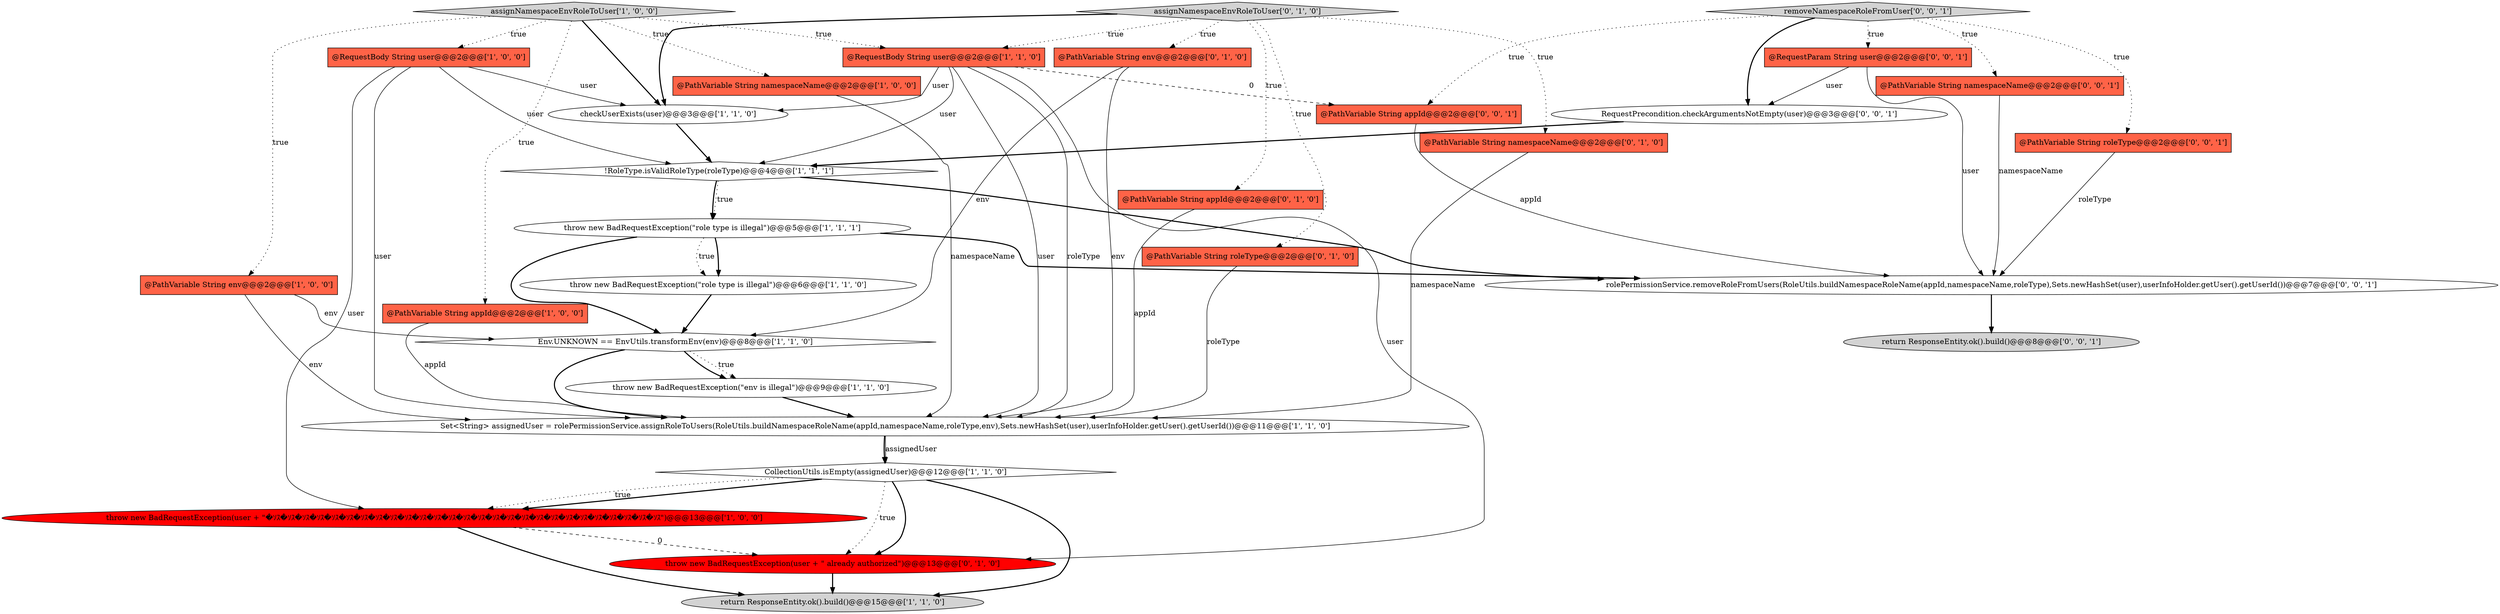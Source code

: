 digraph {
20 [style = filled, label = "@PathVariable String env@@@2@@@['0', '1', '0']", fillcolor = tomato, shape = box image = "AAA0AAABBB2BBB"];
6 [style = filled, label = "throw new BadRequestException(user + \"�ｿｽ�ｿｽ�ｿｽ�ｿｽ�ｿｽ�ｿｽ�ｿｽ�ｿｽ�ｿｽ�ｿｽ�ｿｽ�ｿｽ�ｿｽ�ｿｽ�ｿｽ�ｿｽ�ｿｽ�ｿｽ�ｿｽ�ｿｽ�ｿｽ�ｿｽ�ｿｽ�ｿｽ�ｿｽ�ｿｽ�ｿｽ\")@@@13@@@['1', '0', '0']", fillcolor = red, shape = ellipse image = "AAA1AAABBB1BBB"];
1 [style = filled, label = "Set<String> assignedUser = rolePermissionService.assignRoleToUsers(RoleUtils.buildNamespaceRoleName(appId,namespaceName,roleType,env),Sets.newHashSet(user),userInfoHolder.getUser().getUserId())@@@11@@@['1', '1', '0']", fillcolor = white, shape = ellipse image = "AAA0AAABBB1BBB"];
22 [style = filled, label = "RequestPrecondition.checkArgumentsNotEmpty(user)@@@3@@@['0', '0', '1']", fillcolor = white, shape = ellipse image = "AAA0AAABBB3BBB"];
27 [style = filled, label = "@RequestParam String user@@@2@@@['0', '0', '1']", fillcolor = tomato, shape = box image = "AAA0AAABBB3BBB"];
7 [style = filled, label = "@PathVariable String namespaceName@@@2@@@['1', '0', '0']", fillcolor = tomato, shape = box image = "AAA0AAABBB1BBB"];
4 [style = filled, label = "Env.UNKNOWN == EnvUtils.transformEnv(env)@@@8@@@['1', '1', '0']", fillcolor = white, shape = diamond image = "AAA0AAABBB1BBB"];
15 [style = filled, label = "CollectionUtils.isEmpty(assignedUser)@@@12@@@['1', '1', '0']", fillcolor = white, shape = diamond image = "AAA0AAABBB1BBB"];
5 [style = filled, label = "throw new BadRequestException(\"env is illegal\")@@@9@@@['1', '1', '0']", fillcolor = white, shape = ellipse image = "AAA0AAABBB1BBB"];
14 [style = filled, label = "@RequestBody String user@@@2@@@['1', '1', '0']", fillcolor = tomato, shape = box image = "AAA0AAABBB1BBB"];
2 [style = filled, label = "return ResponseEntity.ok().build()@@@15@@@['1', '1', '0']", fillcolor = lightgray, shape = ellipse image = "AAA0AAABBB1BBB"];
16 [style = filled, label = "@PathVariable String namespaceName@@@2@@@['0', '1', '0']", fillcolor = tomato, shape = box image = "AAA0AAABBB2BBB"];
10 [style = filled, label = "@RequestBody String user@@@2@@@['1', '0', '0']", fillcolor = tomato, shape = box image = "AAA0AAABBB1BBB"];
28 [style = filled, label = "rolePermissionService.removeRoleFromUsers(RoleUtils.buildNamespaceRoleName(appId,namespaceName,roleType),Sets.newHashSet(user),userInfoHolder.getUser().getUserId())@@@7@@@['0', '0', '1']", fillcolor = white, shape = ellipse image = "AAA0AAABBB3BBB"];
17 [style = filled, label = "@PathVariable String appId@@@2@@@['0', '1', '0']", fillcolor = tomato, shape = box image = "AAA0AAABBB2BBB"];
12 [style = filled, label = "throw new BadRequestException(\"role type is illegal\")@@@6@@@['1', '1', '0']", fillcolor = white, shape = ellipse image = "AAA0AAABBB1BBB"];
21 [style = filled, label = "assignNamespaceEnvRoleToUser['0', '1', '0']", fillcolor = lightgray, shape = diamond image = "AAA0AAABBB2BBB"];
24 [style = filled, label = "removeNamespaceRoleFromUser['0', '0', '1']", fillcolor = lightgray, shape = diamond image = "AAA0AAABBB3BBB"];
23 [style = filled, label = "@PathVariable String namespaceName@@@2@@@['0', '0', '1']", fillcolor = tomato, shape = box image = "AAA0AAABBB3BBB"];
25 [style = filled, label = "@PathVariable String roleType@@@2@@@['0', '0', '1']", fillcolor = tomato, shape = box image = "AAA0AAABBB3BBB"];
18 [style = filled, label = "@PathVariable String roleType@@@2@@@['0', '1', '0']", fillcolor = tomato, shape = box image = "AAA0AAABBB2BBB"];
29 [style = filled, label = "@PathVariable String appId@@@2@@@['0', '0', '1']", fillcolor = tomato, shape = box image = "AAA0AAABBB3BBB"];
26 [style = filled, label = "return ResponseEntity.ok().build()@@@8@@@['0', '0', '1']", fillcolor = lightgray, shape = ellipse image = "AAA0AAABBB3BBB"];
0 [style = filled, label = "!RoleType.isValidRoleType(roleType)@@@4@@@['1', '1', '1']", fillcolor = white, shape = diamond image = "AAA0AAABBB1BBB"];
8 [style = filled, label = "@PathVariable String env@@@2@@@['1', '0', '0']", fillcolor = tomato, shape = box image = "AAA0AAABBB1BBB"];
11 [style = filled, label = "assignNamespaceEnvRoleToUser['1', '0', '0']", fillcolor = lightgray, shape = diamond image = "AAA0AAABBB1BBB"];
13 [style = filled, label = "@PathVariable String appId@@@2@@@['1', '0', '0']", fillcolor = tomato, shape = box image = "AAA0AAABBB1BBB"];
19 [style = filled, label = "throw new BadRequestException(user + \" already authorized\")@@@13@@@['0', '1', '0']", fillcolor = red, shape = ellipse image = "AAA1AAABBB2BBB"];
3 [style = filled, label = "throw new BadRequestException(\"role type is illegal\")@@@5@@@['1', '1', '1']", fillcolor = white, shape = ellipse image = "AAA0AAABBB1BBB"];
9 [style = filled, label = "checkUserExists(user)@@@3@@@['1', '1', '0']", fillcolor = white, shape = ellipse image = "AAA0AAABBB1BBB"];
0->3 [style = bold, label=""];
11->7 [style = dotted, label="true"];
4->5 [style = dotted, label="true"];
20->1 [style = solid, label="env"];
18->1 [style = solid, label="roleType"];
14->1 [style = solid, label="user"];
15->2 [style = bold, label=""];
21->20 [style = dotted, label="true"];
9->0 [style = bold, label=""];
24->25 [style = dotted, label="true"];
27->22 [style = solid, label="user"];
1->15 [style = solid, label="assignedUser"];
21->18 [style = dotted, label="true"];
11->10 [style = dotted, label="true"];
16->1 [style = solid, label="namespaceName"];
7->1 [style = solid, label="namespaceName"];
1->15 [style = bold, label=""];
24->29 [style = dotted, label="true"];
14->0 [style = solid, label="user"];
11->14 [style = dotted, label="true"];
14->1 [style = solid, label="roleType"];
28->26 [style = bold, label=""];
15->6 [style = bold, label=""];
21->17 [style = dotted, label="true"];
8->4 [style = solid, label="env"];
10->6 [style = solid, label="user"];
19->2 [style = bold, label=""];
3->12 [style = bold, label=""];
11->13 [style = dotted, label="true"];
24->27 [style = dotted, label="true"];
15->19 [style = bold, label=""];
11->9 [style = bold, label=""];
14->9 [style = solid, label="user"];
13->1 [style = solid, label="appId"];
27->28 [style = solid, label="user"];
3->4 [style = bold, label=""];
24->22 [style = bold, label=""];
14->19 [style = solid, label="user"];
10->0 [style = solid, label="user"];
6->2 [style = bold, label=""];
10->1 [style = solid, label="user"];
5->1 [style = bold, label=""];
3->28 [style = bold, label=""];
21->9 [style = bold, label=""];
22->0 [style = bold, label=""];
24->23 [style = dotted, label="true"];
8->1 [style = solid, label="env"];
12->4 [style = bold, label=""];
20->4 [style = solid, label="env"];
15->19 [style = dotted, label="true"];
29->28 [style = solid, label="appId"];
3->12 [style = dotted, label="true"];
15->6 [style = dotted, label="true"];
6->19 [style = dashed, label="0"];
21->14 [style = dotted, label="true"];
25->28 [style = solid, label="roleType"];
10->9 [style = solid, label="user"];
11->8 [style = dotted, label="true"];
4->1 [style = bold, label=""];
0->3 [style = dotted, label="true"];
21->16 [style = dotted, label="true"];
23->28 [style = solid, label="namespaceName"];
14->29 [style = dashed, label="0"];
4->5 [style = bold, label=""];
0->28 [style = bold, label=""];
17->1 [style = solid, label="appId"];
}
